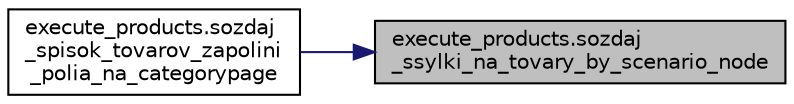 digraph "execute_products.sozdaj_ssylki_na_tovary_by_scenario_node"
{
 // LATEX_PDF_SIZE
  edge [fontname="Helvetica",fontsize="10",labelfontname="Helvetica",labelfontsize="10"];
  node [fontname="Helvetica",fontsize="10",shape=record];
  rankdir="RL";
  Node1 [label="execute_products.sozdaj\l_ssylki_na_tovary_by_scenario_node",height=0.2,width=0.4,color="black", fillcolor="grey75", style="filled", fontcolor="black",tooltip=" "];
  Node1 -> Node2 [dir="back",color="midnightblue",fontsize="10",style="solid",fontname="Helvetica"];
  Node2 [label="execute_products.sozdaj\l_spisok_tovarov_zapolini\l_polia_na_categorypage",height=0.2,width=0.4,color="black", fillcolor="white", style="filled",URL="$d9/df5/namespaceexecute__products_a98e4442ac41b7d6e79b86b22eb5ce4cc.html#a98e4442ac41b7d6e79b86b22eb5ce4cc",tooltip=" "];
}
